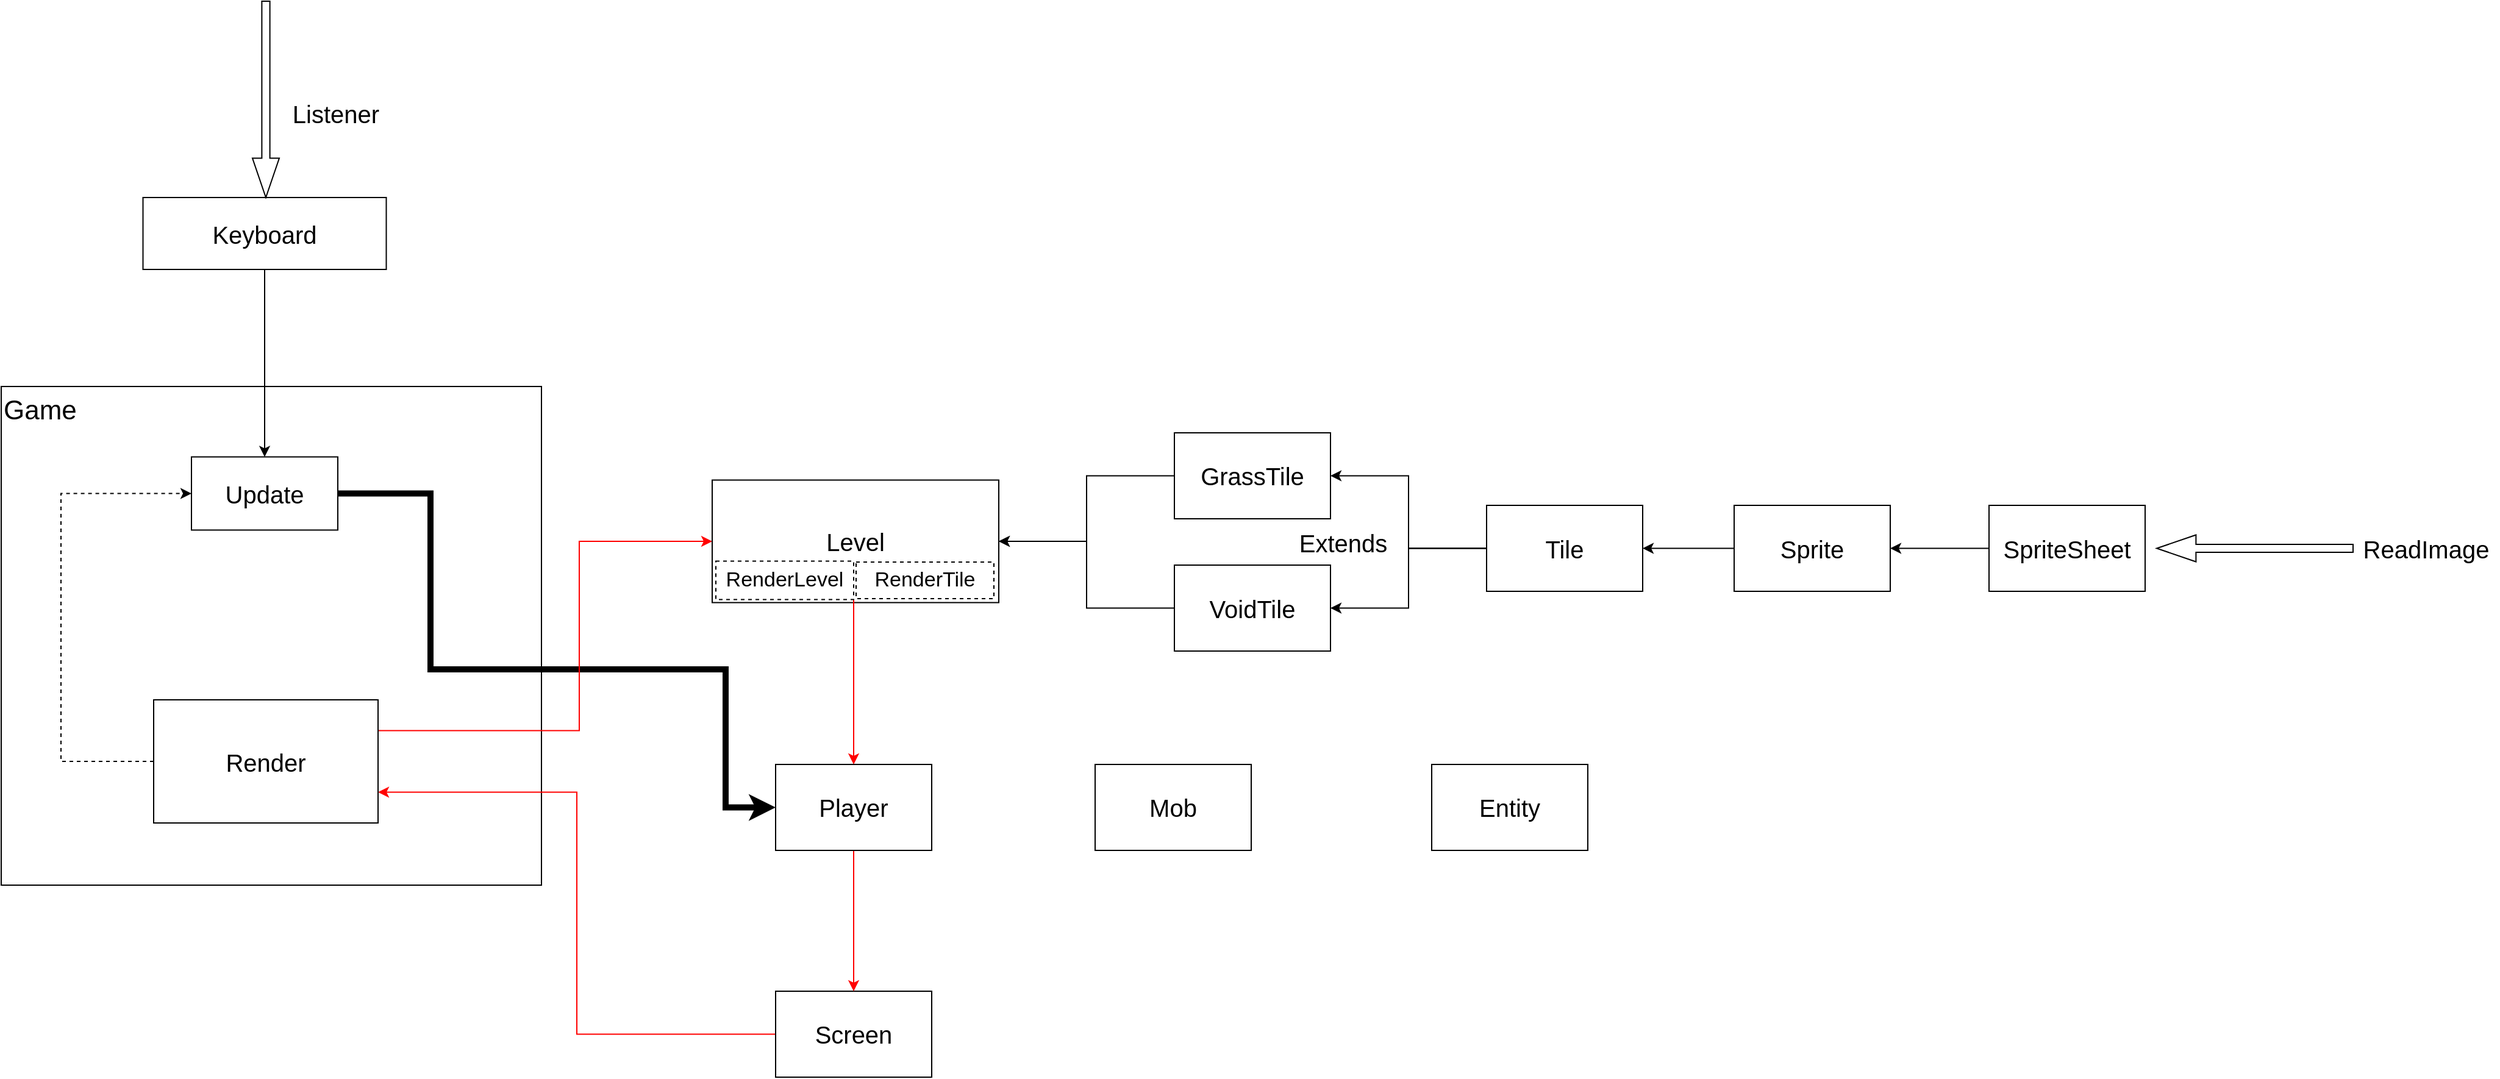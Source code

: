 <mxfile version="28.2.3">
  <diagram name="Page-1" id="eMzpdcfxDRXU5S7EZunc">
    <mxGraphModel dx="3773" dy="2233" grid="0" gridSize="10" guides="1" tooltips="1" connect="1" arrows="1" fold="1" page="0" pageScale="1" pageWidth="1920" pageHeight="1200" math="0" shadow="0">
      <root>
        <mxCell id="0" />
        <mxCell id="1" parent="0" />
        <mxCell id="153Gl87On8ET4E9MDmV--1" value="Game" style="rounded=0;whiteSpace=wrap;html=1;align=left;verticalAlign=top;fontSize=22;textShadow=0;" parent="1" vertex="1">
          <mxGeometry x="-939" y="-447" width="443" height="409" as="geometry" />
        </mxCell>
        <mxCell id="AUR_MlIZ9w9ndO3_Ztun-22" style="edgeStyle=orthogonalEdgeStyle;rounded=0;orthogonalLoop=1;jettySize=auto;html=1;exitX=0;exitY=0.5;exitDx=0;exitDy=0;entryX=1;entryY=0.75;entryDx=0;entryDy=0;strokeColor=light-dark(#ff0000, #ededed);" edge="1" parent="1" source="153Gl87On8ET4E9MDmV--4" target="153Gl87On8ET4E9MDmV--16">
          <mxGeometry relative="1" as="geometry" />
        </mxCell>
        <mxCell id="153Gl87On8ET4E9MDmV--4" value="Screen" style="rounded=0;whiteSpace=wrap;html=1;align=center;verticalAlign=middle;fontSize=20;" parent="1" vertex="1">
          <mxGeometry x="-304" y="49" width="128" height="70.5" as="geometry" />
        </mxCell>
        <mxCell id="153Gl87On8ET4E9MDmV--18" style="edgeStyle=orthogonalEdgeStyle;rounded=0;orthogonalLoop=1;jettySize=auto;html=1;exitX=0.5;exitY=1;exitDx=0;exitDy=0;" parent="1" source="153Gl87On8ET4E9MDmV--6" target="153Gl87On8ET4E9MDmV--15" edge="1">
          <mxGeometry relative="1" as="geometry" />
        </mxCell>
        <mxCell id="153Gl87On8ET4E9MDmV--6" value="Keyboard" style="rounded=0;whiteSpace=wrap;html=1;align=center;verticalAlign=middle;fontSize=20;" parent="1" vertex="1">
          <mxGeometry x="-822.75" y="-602" width="199.5" height="59" as="geometry" />
        </mxCell>
        <mxCell id="153Gl87On8ET4E9MDmV--12" value="" style="shape=singleArrow;direction=south;whiteSpace=wrap;html=1;" parent="1" vertex="1">
          <mxGeometry x="-733" y="-763" width="22" height="161" as="geometry" />
        </mxCell>
        <mxCell id="153Gl87On8ET4E9MDmV--13" value="Listener" style="text;html=1;align=center;verticalAlign=middle;whiteSpace=wrap;rounded=0;fontSize=20;" parent="1" vertex="1">
          <mxGeometry x="-724" y="-698" width="119" height="53" as="geometry" />
        </mxCell>
        <mxCell id="AUR_MlIZ9w9ndO3_Ztun-25" style="edgeStyle=orthogonalEdgeStyle;rounded=0;orthogonalLoop=1;jettySize=auto;html=1;exitX=1;exitY=0.5;exitDx=0;exitDy=0;entryX=0;entryY=0.5;entryDx=0;entryDy=0;strokeWidth=5;" edge="1" parent="1" source="153Gl87On8ET4E9MDmV--15" target="AUR_MlIZ9w9ndO3_Ztun-11">
          <mxGeometry relative="1" as="geometry">
            <Array as="points">
              <mxPoint x="-587" y="-359" />
              <mxPoint x="-587" y="-215" />
              <mxPoint x="-345" y="-215" />
              <mxPoint x="-345" y="-102" />
            </Array>
          </mxGeometry>
        </mxCell>
        <mxCell id="153Gl87On8ET4E9MDmV--15" value="Update" style="rounded=0;whiteSpace=wrap;html=1;fontSize=20;" parent="1" vertex="1">
          <mxGeometry x="-783" y="-389.25" width="120" height="60" as="geometry" />
        </mxCell>
        <mxCell id="AUR_MlIZ9w9ndO3_Ztun-19" style="edgeStyle=orthogonalEdgeStyle;rounded=0;orthogonalLoop=1;jettySize=auto;html=1;exitX=1;exitY=0.25;exitDx=0;exitDy=0;entryX=0;entryY=0.5;entryDx=0;entryDy=0;strokeColor=light-dark(#ff0000, #ededed);" edge="1" parent="1" source="153Gl87On8ET4E9MDmV--16" target="rpNOJbMMG7eSDbMSYl1A-2">
          <mxGeometry relative="1" as="geometry">
            <Array as="points">
              <mxPoint x="-465" y="-165" />
              <mxPoint x="-465" y="-320" />
            </Array>
          </mxGeometry>
        </mxCell>
        <mxCell id="AUR_MlIZ9w9ndO3_Ztun-24" style="edgeStyle=orthogonalEdgeStyle;rounded=0;orthogonalLoop=1;jettySize=auto;html=1;exitX=0;exitY=0.5;exitDx=0;exitDy=0;entryX=0;entryY=0.5;entryDx=0;entryDy=0;dashed=1;" edge="1" parent="1" source="153Gl87On8ET4E9MDmV--16" target="153Gl87On8ET4E9MDmV--15">
          <mxGeometry relative="1" as="geometry">
            <Array as="points">
              <mxPoint x="-890" y="-139" />
              <mxPoint x="-890" y="-359" />
            </Array>
          </mxGeometry>
        </mxCell>
        <mxCell id="153Gl87On8ET4E9MDmV--16" value="Render" style="rounded=0;whiteSpace=wrap;html=1;fontSize=20;verticalAlign=middle;align=center;" parent="1" vertex="1">
          <mxGeometry x="-814" y="-190" width="184" height="101" as="geometry" />
        </mxCell>
        <mxCell id="prcBOF4q3noGiNaaP4B0-11" style="edgeStyle=orthogonalEdgeStyle;rounded=0;orthogonalLoop=1;jettySize=auto;html=1;exitX=0;exitY=0.5;exitDx=0;exitDy=0;entryX=1;entryY=0.5;entryDx=0;entryDy=0;" parent="1" source="153Gl87On8ET4E9MDmV--25" target="153Gl87On8ET4E9MDmV--26" edge="1">
          <mxGeometry relative="1" as="geometry" />
        </mxCell>
        <mxCell id="153Gl87On8ET4E9MDmV--25" value="SpriteSheet" style="rounded=0;whiteSpace=wrap;html=1;align=center;verticalAlign=middle;fontSize=20;" parent="1" vertex="1">
          <mxGeometry x="691" y="-349.5" width="128" height="70.5" as="geometry" />
        </mxCell>
        <mxCell id="rpNOJbMMG7eSDbMSYl1A-21" style="edgeStyle=orthogonalEdgeStyle;rounded=0;orthogonalLoop=1;jettySize=auto;html=1;exitX=0;exitY=0.5;exitDx=0;exitDy=0;entryX=1;entryY=0.5;entryDx=0;entryDy=0;" parent="1" source="153Gl87On8ET4E9MDmV--26" target="prcBOF4q3noGiNaaP4B0-10" edge="1">
          <mxGeometry relative="1" as="geometry" />
        </mxCell>
        <mxCell id="153Gl87On8ET4E9MDmV--26" value="Sprite" style="rounded=0;whiteSpace=wrap;html=1;align=center;verticalAlign=middle;fontSize=20;" parent="1" vertex="1">
          <mxGeometry x="482" y="-349.5" width="128" height="70.5" as="geometry" />
        </mxCell>
        <mxCell id="153Gl87On8ET4E9MDmV--29" value="" style="shape=singleArrow;direction=south;whiteSpace=wrap;html=1;rotation=90;" parent="1" vertex="1">
          <mxGeometry x="898" y="-394.75" width="22" height="161" as="geometry" />
        </mxCell>
        <mxCell id="153Gl87On8ET4E9MDmV--30" value="ReadImage" style="text;html=1;align=center;verticalAlign=middle;whiteSpace=wrap;rounded=0;fontSize=20;" parent="1" vertex="1">
          <mxGeometry x="990" y="-340.75" width="119" height="53" as="geometry" />
        </mxCell>
        <mxCell id="rpNOJbMMG7eSDbMSYl1A-14" style="edgeStyle=orthogonalEdgeStyle;rounded=0;orthogonalLoop=1;jettySize=auto;html=1;exitX=0;exitY=0.5;exitDx=0;exitDy=0;entryX=1;entryY=0.5;entryDx=0;entryDy=0;" parent="1" source="prcBOF4q3noGiNaaP4B0-9" target="rpNOJbMMG7eSDbMSYl1A-2" edge="1">
          <mxGeometry relative="1" as="geometry" />
        </mxCell>
        <mxCell id="prcBOF4q3noGiNaaP4B0-9" value="GrassTile" style="rounded=0;whiteSpace=wrap;html=1;align=center;verticalAlign=middle;fontSize=20;" parent="1" vertex="1">
          <mxGeometry x="23" y="-409" width="128" height="70.5" as="geometry" />
        </mxCell>
        <mxCell id="rpNOJbMMG7eSDbMSYl1A-22" style="edgeStyle=orthogonalEdgeStyle;rounded=0;orthogonalLoop=1;jettySize=auto;html=1;exitX=0;exitY=0.5;exitDx=0;exitDy=0;entryX=1;entryY=0.5;entryDx=0;entryDy=0;" parent="1" source="prcBOF4q3noGiNaaP4B0-10" target="prcBOF4q3noGiNaaP4B0-9" edge="1">
          <mxGeometry relative="1" as="geometry" />
        </mxCell>
        <mxCell id="rpNOJbMMG7eSDbMSYl1A-23" style="edgeStyle=orthogonalEdgeStyle;rounded=0;orthogonalLoop=1;jettySize=auto;html=1;exitX=0;exitY=0.5;exitDx=0;exitDy=0;entryX=1;entryY=0.5;entryDx=0;entryDy=0;" parent="1" source="prcBOF4q3noGiNaaP4B0-10" target="rpNOJbMMG7eSDbMSYl1A-4" edge="1">
          <mxGeometry relative="1" as="geometry" />
        </mxCell>
        <mxCell id="prcBOF4q3noGiNaaP4B0-10" value="Tile" style="rounded=0;whiteSpace=wrap;html=1;align=center;verticalAlign=middle;fontSize=20;" parent="1" vertex="1">
          <mxGeometry x="279" y="-349.5" width="128" height="70.5" as="geometry" />
        </mxCell>
        <mxCell id="8HnpL1CLeyRg7uONZm4t-2" value="Extends" style="text;html=1;align=center;verticalAlign=middle;whiteSpace=wrap;rounded=0;fontSize=20;" parent="1" vertex="1">
          <mxGeometry x="114" y="-340.75" width="95" height="44" as="geometry" />
        </mxCell>
        <mxCell id="rpNOJbMMG7eSDbMSYl1A-2" value="Level" style="rounded=0;whiteSpace=wrap;html=1;align=center;verticalAlign=middle;fontSize=20;" parent="1" vertex="1">
          <mxGeometry x="-356" y="-370.25" width="235" height="100.5" as="geometry" />
        </mxCell>
        <mxCell id="rpNOJbMMG7eSDbMSYl1A-16" style="edgeStyle=orthogonalEdgeStyle;rounded=0;orthogonalLoop=1;jettySize=auto;html=1;exitX=0;exitY=0.5;exitDx=0;exitDy=0;entryX=1;entryY=0.5;entryDx=0;entryDy=0;" parent="1" source="rpNOJbMMG7eSDbMSYl1A-4" target="rpNOJbMMG7eSDbMSYl1A-2" edge="1">
          <mxGeometry relative="1" as="geometry" />
        </mxCell>
        <mxCell id="rpNOJbMMG7eSDbMSYl1A-4" value="VoidTile" style="rounded=0;whiteSpace=wrap;html=1;align=center;verticalAlign=middle;fontSize=20;" parent="1" vertex="1">
          <mxGeometry x="23" y="-300.5" width="128" height="70.5" as="geometry" />
        </mxCell>
        <mxCell id="AUR_MlIZ9w9ndO3_Ztun-20" style="edgeStyle=orthogonalEdgeStyle;rounded=0;orthogonalLoop=1;jettySize=auto;html=1;exitX=1;exitY=1;exitDx=0;exitDy=0;entryX=0.5;entryY=0;entryDx=0;entryDy=0;strokeColor=#FF0000;" edge="1" parent="1" source="rpNOJbMMG7eSDbMSYl1A-27" target="AUR_MlIZ9w9ndO3_Ztun-11">
          <mxGeometry relative="1" as="geometry" />
        </mxCell>
        <mxCell id="rpNOJbMMG7eSDbMSYl1A-27" value="RenderLevel" style="text;html=1;align=center;verticalAlign=middle;whiteSpace=wrap;rounded=0;fontSize=17;strokeColor=default;dashed=1;" parent="1" vertex="1">
          <mxGeometry x="-353" y="-303.75" width="113" height="31.5" as="geometry" />
        </mxCell>
        <mxCell id="rpNOJbMMG7eSDbMSYl1A-28" value="RenderTile" style="text;html=1;align=center;verticalAlign=middle;whiteSpace=wrap;rounded=0;fontSize=17;strokeColor=default;dashed=1;" parent="1" vertex="1">
          <mxGeometry x="-238" y="-303" width="113" height="30" as="geometry" />
        </mxCell>
        <mxCell id="AUR_MlIZ9w9ndO3_Ztun-21" style="edgeStyle=orthogonalEdgeStyle;rounded=0;orthogonalLoop=1;jettySize=auto;html=1;exitX=0.5;exitY=1;exitDx=0;exitDy=0;strokeColor=light-dark(#ff0000, #ededed);" edge="1" parent="1" source="AUR_MlIZ9w9ndO3_Ztun-11" target="153Gl87On8ET4E9MDmV--4">
          <mxGeometry relative="1" as="geometry" />
        </mxCell>
        <mxCell id="AUR_MlIZ9w9ndO3_Ztun-11" value="Player" style="rounded=0;whiteSpace=wrap;html=1;align=center;verticalAlign=middle;fontSize=20;" vertex="1" parent="1">
          <mxGeometry x="-304" y="-137" width="128" height="70.5" as="geometry" />
        </mxCell>
        <mxCell id="AUR_MlIZ9w9ndO3_Ztun-26" value="Mob" style="rounded=0;whiteSpace=wrap;html=1;align=center;verticalAlign=middle;fontSize=20;" vertex="1" parent="1">
          <mxGeometry x="-42" y="-137" width="128" height="70.5" as="geometry" />
        </mxCell>
        <mxCell id="AUR_MlIZ9w9ndO3_Ztun-27" value="Entity" style="rounded=0;whiteSpace=wrap;html=1;align=center;verticalAlign=middle;fontSize=20;" vertex="1" parent="1">
          <mxGeometry x="234" y="-137" width="128" height="70.5" as="geometry" />
        </mxCell>
      </root>
    </mxGraphModel>
  </diagram>
</mxfile>

